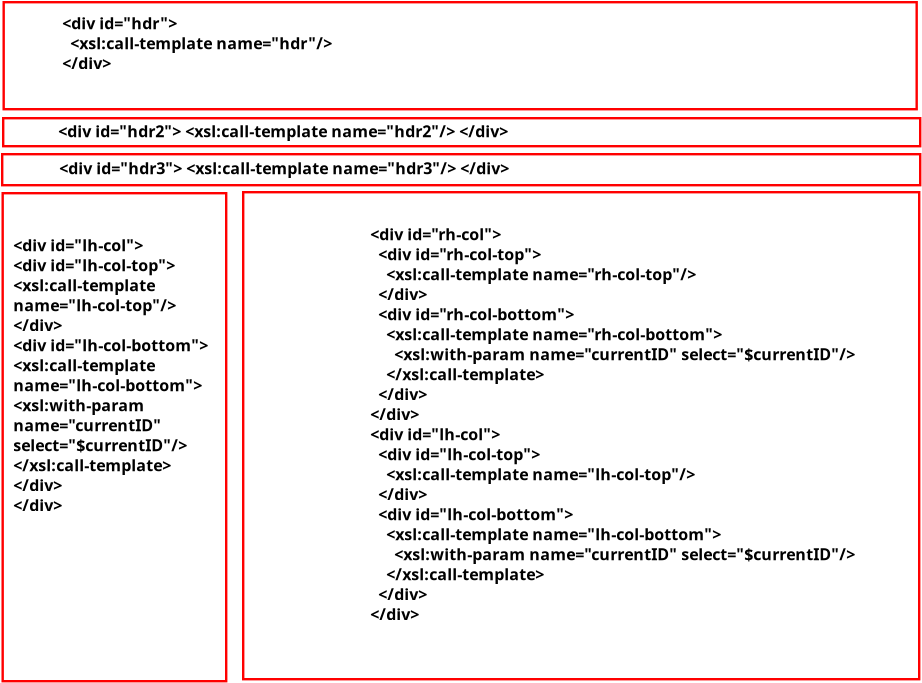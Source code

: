 <?xml version="1.0" encoding="UTF-8"?>
<dia:diagram xmlns:dia="http://www.lysator.liu.se/~alla/dia/">
  <dia:layer name="Background" visible="true">
    <dia:object type="Standard - Text" version="0" id="O0">
      <dia:attribute name="obj_pos">
        <dia:point val="3.526,11.7"/>
      </dia:attribute>
      <dia:attribute name="obj_bb">
        <dia:rectangle val="3.484,10.307;3.526,12.785"/>
      </dia:attribute>
      <dia:attribute name="text">
        <dia:composite type="text">
          <dia:attribute name="string">
            <dia:string>##</dia:string>
          </dia:attribute>
          <dia:attribute name="font">
            <dia:font family="sans" style="0" name="Helvetica"/>
          </dia:attribute>
          <dia:attribute name="height">
            <dia:real val="2"/>
          </dia:attribute>
          <dia:attribute name="pos">
            <dia:point val="3.526,11.7"/>
          </dia:attribute>
          <dia:attribute name="color">
            <dia:color val="#000000"/>
          </dia:attribute>
          <dia:attribute name="alignment">
            <dia:enum val="0"/>
          </dia:attribute>
        </dia:composite>
      </dia:attribute>
    </dia:object>
    <dia:object type="Standard - Text" version="0" id="O1">
      <dia:attribute name="obj_pos">
        <dia:point val="12.126,12.25"/>
      </dia:attribute>
      <dia:attribute name="obj_bb">
        <dia:rectangle val="12.126,11.527;38.099,31.795"/>
      </dia:attribute>
      <dia:attribute name="text">
        <dia:composite type="text">
          <dia:attribute name="string">
            <dia:string># &lt;div id="rh-col"&gt;
   &lt;div id="rh-col-top"&gt;
     &lt;xsl:call-template name="rh-col-top"/&gt;
   &lt;/div&gt;
   &lt;div id="rh-col-bottom"&gt;
     &lt;xsl:call-template name="rh-col-bottom"&gt;
       &lt;xsl:with-param name="currentID" select="$currentID"/&gt;
     &lt;/xsl:call-template&gt;
   &lt;/div&gt;
 &lt;/div&gt;
 &lt;div id="lh-col"&gt;
   &lt;div id="lh-col-top"&gt;
     &lt;xsl:call-template name="lh-col-top"/&gt;
   &lt;/div&gt;
   &lt;div id="lh-col-bottom"&gt;
     &lt;xsl:call-template name="lh-col-bottom"&gt;
       &lt;xsl:with-param name="currentID" select="$currentID"/&gt;
     &lt;/xsl:call-template&gt;
   &lt;/div&gt;
 &lt;/div&gt;#</dia:string>
          </dia:attribute>
          <dia:attribute name="font">
            <dia:font family="sans" style="80" name="Helvetica"/>
          </dia:attribute>
          <dia:attribute name="height">
            <dia:real val="1"/>
          </dia:attribute>
          <dia:attribute name="pos">
            <dia:point val="12.126,12.25"/>
          </dia:attribute>
          <dia:attribute name="color">
            <dia:color val="#000000"/>
          </dia:attribute>
          <dia:attribute name="alignment">
            <dia:enum val="0"/>
          </dia:attribute>
        </dia:composite>
      </dia:attribute>
    </dia:object>
    <dia:object type="Standard - Text" version="0" id="O2">
      <dia:attribute name="obj_pos">
        <dia:point val="-3.074,1.7"/>
      </dia:attribute>
      <dia:attribute name="obj_bb">
        <dia:rectangle val="-3.074,0.978;11.199,4.245"/>
      </dia:attribute>
      <dia:attribute name="text">
        <dia:composite type="text">
          <dia:attribute name="string">
            <dia:string>#&lt;div id="hdr"&gt;
  &lt;xsl:call-template name="hdr"/&gt;
&lt;/div&gt;#</dia:string>
          </dia:attribute>
          <dia:attribute name="font">
            <dia:font family="sans" style="80" name="Helvetica"/>
          </dia:attribute>
          <dia:attribute name="height">
            <dia:real val="1"/>
          </dia:attribute>
          <dia:attribute name="pos">
            <dia:point val="-3.074,1.7"/>
          </dia:attribute>
          <dia:attribute name="color">
            <dia:color val="#000000"/>
          </dia:attribute>
          <dia:attribute name="alignment">
            <dia:enum val="0"/>
          </dia:attribute>
        </dia:composite>
      </dia:attribute>
    </dia:object>
    <dia:object type="Standard - Text" version="0" id="O3">
      <dia:attribute name="obj_pos">
        <dia:point val="-3.274,7.1"/>
      </dia:attribute>
      <dia:attribute name="obj_bb">
        <dia:rectangle val="-3.274,6.378;20.899,7.645"/>
      </dia:attribute>
      <dia:attribute name="text">
        <dia:composite type="text">
          <dia:attribute name="string">
            <dia:string>#&lt;div id="hdr2"&gt; &lt;xsl:call-template name="hdr2"/&gt; &lt;/div&gt;#</dia:string>
          </dia:attribute>
          <dia:attribute name="font">
            <dia:font family="sans" style="80" name="Helvetica"/>
          </dia:attribute>
          <dia:attribute name="height">
            <dia:real val="1"/>
          </dia:attribute>
          <dia:attribute name="pos">
            <dia:point val="-3.274,7.1"/>
          </dia:attribute>
          <dia:attribute name="color">
            <dia:color val="#000000"/>
          </dia:attribute>
          <dia:attribute name="alignment">
            <dia:enum val="0"/>
          </dia:attribute>
        </dia:composite>
      </dia:attribute>
    </dia:object>
    <dia:object type="Standard - Text" version="0" id="O4">
      <dia:attribute name="obj_pos">
        <dia:point val="-3.224,8.95"/>
      </dia:attribute>
      <dia:attribute name="obj_bb">
        <dia:rectangle val="-3.224,8.227;20.949,10.495"/>
      </dia:attribute>
      <dia:attribute name="text">
        <dia:composite type="text">
          <dia:attribute name="string">
            <dia:string>#&lt;div id="hdr3"&gt; &lt;xsl:call-template name="hdr3"/&gt; &lt;/div&gt;
#</dia:string>
          </dia:attribute>
          <dia:attribute name="font">
            <dia:font family="sans" style="80" name="Helvetica"/>
          </dia:attribute>
          <dia:attribute name="height">
            <dia:real val="1"/>
          </dia:attribute>
          <dia:attribute name="pos">
            <dia:point val="-3.224,8.95"/>
          </dia:attribute>
          <dia:attribute name="color">
            <dia:color val="#000000"/>
          </dia:attribute>
          <dia:attribute name="alignment">
            <dia:enum val="0"/>
          </dia:attribute>
        </dia:composite>
      </dia:attribute>
    </dia:object>
    <dia:object type="Standard - Text" version="0" id="O5">
      <dia:attribute name="obj_pos">
        <dia:point val="1.676,1.35"/>
      </dia:attribute>
      <dia:attribute name="obj_bb">
        <dia:rectangle val="1.676,1.308;1.719,5.135"/>
      </dia:attribute>
      <dia:attribute name="text">
        <dia:composite type="text">
          <dia:attribute name="string">
            <dia:string>##</dia:string>
          </dia:attribute>
          <dia:attribute name="font">
            <dia:font family="sans" style="0" name="Helvetica"/>
          </dia:attribute>
          <dia:attribute name="height">
            <dia:real val="2"/>
          </dia:attribute>
          <dia:attribute name="pos">
            <dia:point val="1.676,1.35"/>
          </dia:attribute>
          <dia:attribute name="color">
            <dia:color val="#000000"/>
          </dia:attribute>
          <dia:attribute name="alignment">
            <dia:enum val="0"/>
          </dia:attribute>
        </dia:composite>
      </dia:attribute>
    </dia:object>
    <dia:object type="Standard - Text" version="0" id="O6">
      <dia:attribute name="obj_pos">
        <dia:point val="-5.524,12.8"/>
      </dia:attribute>
      <dia:attribute name="obj_bb">
        <dia:rectangle val="-5.546,12.078;4.776,26.345"/>
      </dia:attribute>
      <dia:attribute name="text">
        <dia:composite type="text">
          <dia:attribute name="string">
            <dia:string>#&lt;div id="lh-col"&gt;
&lt;div id="lh-col-top"&gt;
&lt;xsl:call-template 
name="lh-col-top"/&gt; 
&lt;/div&gt;
&lt;div id="lh-col-bottom"&gt;
&lt;xsl:call-template 
name="lh-col-bottom"&gt;
&lt;xsl:with-param 
name="currentID" 
select="$currentID"/&gt;
&lt;/xsl:call-template&gt;
&lt;/div&gt;
&lt;/div&gt;#</dia:string>
          </dia:attribute>
          <dia:attribute name="font">
            <dia:font family="sans" style="80" name="Helvetica"/>
          </dia:attribute>
          <dia:attribute name="height">
            <dia:real val="1"/>
          </dia:attribute>
          <dia:attribute name="pos">
            <dia:point val="-5.524,12.8"/>
          </dia:attribute>
          <dia:attribute name="color">
            <dia:color val="#000000"/>
          </dia:attribute>
          <dia:attribute name="alignment">
            <dia:enum val="0"/>
          </dia:attribute>
        </dia:composite>
      </dia:attribute>
    </dia:object>
    <dia:group>
      <dia:object type="Standard - Box" version="0" id="O7">
        <dia:attribute name="obj_pos">
          <dia:point val="-6,0.35"/>
        </dia:attribute>
        <dia:attribute name="obj_bb">
          <dia:rectangle val="-6.06,0.29;39.71,5.76"/>
        </dia:attribute>
        <dia:attribute name="elem_corner">
          <dia:point val="-6,0.35"/>
        </dia:attribute>
        <dia:attribute name="elem_width">
          <dia:real val="45.65"/>
        </dia:attribute>
        <dia:attribute name="elem_height">
          <dia:real val="5.35"/>
        </dia:attribute>
        <dia:attribute name="border_width">
          <dia:real val="0.12"/>
        </dia:attribute>
        <dia:attribute name="border_color">
          <dia:color val="#ff0000"/>
        </dia:attribute>
        <dia:attribute name="show_background">
          <dia:boolean val="false"/>
        </dia:attribute>
      </dia:object>
      <dia:object type="Standard - Box" version="0" id="O8">
        <dia:attribute name="obj_pos">
          <dia:point val="5.976,9.85"/>
        </dia:attribute>
        <dia:attribute name="obj_bb">
          <dia:rectangle val="5.916,9.79;39.836,34.26"/>
        </dia:attribute>
        <dia:attribute name="elem_corner">
          <dia:point val="5.976,9.85"/>
        </dia:attribute>
        <dia:attribute name="elem_width">
          <dia:real val="33.8"/>
        </dia:attribute>
        <dia:attribute name="elem_height">
          <dia:real val="24.35"/>
        </dia:attribute>
        <dia:attribute name="border_width">
          <dia:real val="0.12"/>
        </dia:attribute>
        <dia:attribute name="border_color">
          <dia:color val="#ff0000"/>
        </dia:attribute>
        <dia:attribute name="show_background">
          <dia:boolean val="false"/>
        </dia:attribute>
      </dia:object>
      <dia:object type="Standard - Box" version="0" id="O9">
        <dia:attribute name="obj_pos">
          <dia:point val="-6.05,9.9"/>
        </dia:attribute>
        <dia:attribute name="obj_bb">
          <dia:rectangle val="-6.11,9.84;5.186,34.36"/>
        </dia:attribute>
        <dia:attribute name="elem_corner">
          <dia:point val="-6.05,9.9"/>
        </dia:attribute>
        <dia:attribute name="elem_width">
          <dia:real val="11.176"/>
        </dia:attribute>
        <dia:attribute name="elem_height">
          <dia:real val="24.4"/>
        </dia:attribute>
        <dia:attribute name="border_width">
          <dia:real val="0.12"/>
        </dia:attribute>
        <dia:attribute name="border_color">
          <dia:color val="#ff0000"/>
        </dia:attribute>
        <dia:attribute name="show_background">
          <dia:boolean val="false"/>
        </dia:attribute>
      </dia:object>
      <dia:object type="Standard - Box" version="0" id="O10">
        <dia:attribute name="obj_pos">
          <dia:point val="-6.074,7.95"/>
        </dia:attribute>
        <dia:attribute name="obj_bb">
          <dia:rectangle val="-6.134,7.89;39.886,9.56"/>
        </dia:attribute>
        <dia:attribute name="elem_corner">
          <dia:point val="-6.074,7.95"/>
        </dia:attribute>
        <dia:attribute name="elem_width">
          <dia:real val="45.9"/>
        </dia:attribute>
        <dia:attribute name="elem_height">
          <dia:real val="1.55"/>
        </dia:attribute>
        <dia:attribute name="border_width">
          <dia:real val="0.12"/>
        </dia:attribute>
        <dia:attribute name="border_color">
          <dia:color val="#ff0000"/>
        </dia:attribute>
        <dia:attribute name="show_background">
          <dia:boolean val="false"/>
        </dia:attribute>
      </dia:object>
      <dia:object type="Standard - Box" version="0" id="O11">
        <dia:attribute name="obj_pos">
          <dia:point val="-6.024,6.15"/>
        </dia:attribute>
        <dia:attribute name="obj_bb">
          <dia:rectangle val="-6.084,6.09;39.886,7.61"/>
        </dia:attribute>
        <dia:attribute name="elem_corner">
          <dia:point val="-6.024,6.15"/>
        </dia:attribute>
        <dia:attribute name="elem_width">
          <dia:real val="45.85"/>
        </dia:attribute>
        <dia:attribute name="elem_height">
          <dia:real val="1.4"/>
        </dia:attribute>
        <dia:attribute name="border_width">
          <dia:real val="0.12"/>
        </dia:attribute>
        <dia:attribute name="border_color">
          <dia:color val="#ff0000"/>
        </dia:attribute>
        <dia:attribute name="show_background">
          <dia:boolean val="false"/>
        </dia:attribute>
      </dia:object>
    </dia:group>
  </dia:layer>
</dia:diagram>
